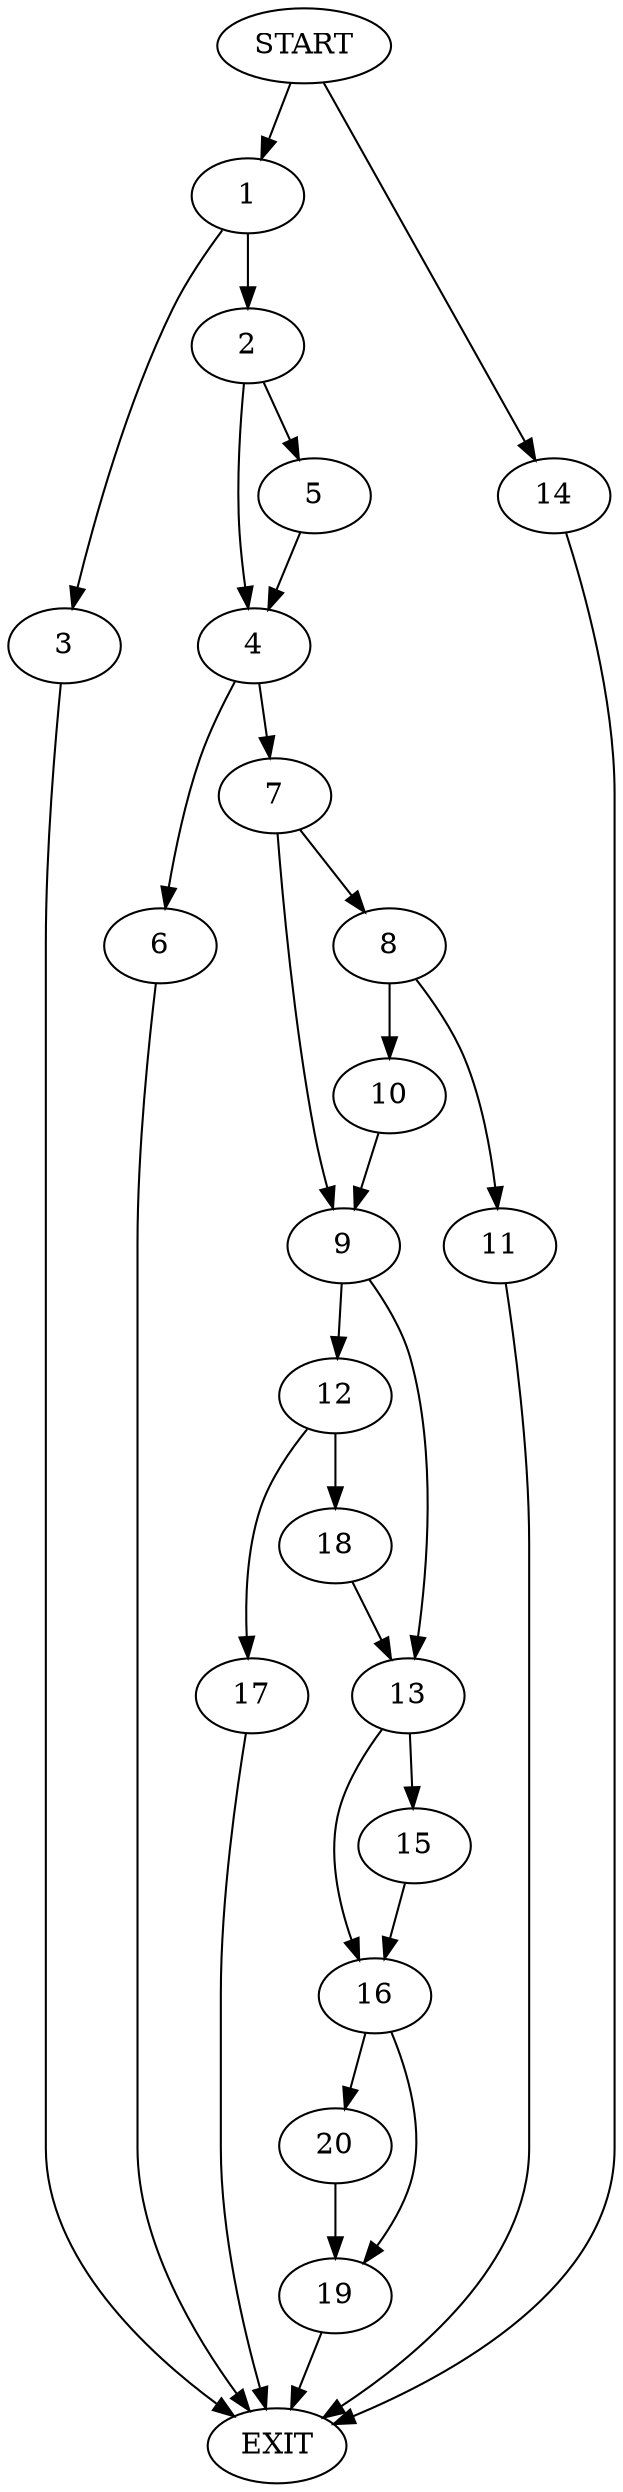 digraph {
0 [label="START"]
21 [label="EXIT"]
0 -> 1
1 -> 2
1 -> 3
3 -> 21
2 -> 4
2 -> 5
4 -> 6
4 -> 7
5 -> 4
7 -> 8
7 -> 9
6 -> 21
8 -> 10
8 -> 11
9 -> 12
9 -> 13
0 -> 14
14 -> 21
11 -> 21
10 -> 9
13 -> 15
13 -> 16
12 -> 17
12 -> 18
18 -> 13
17 -> 21
15 -> 16
16 -> 19
16 -> 20
19 -> 21
20 -> 19
}
